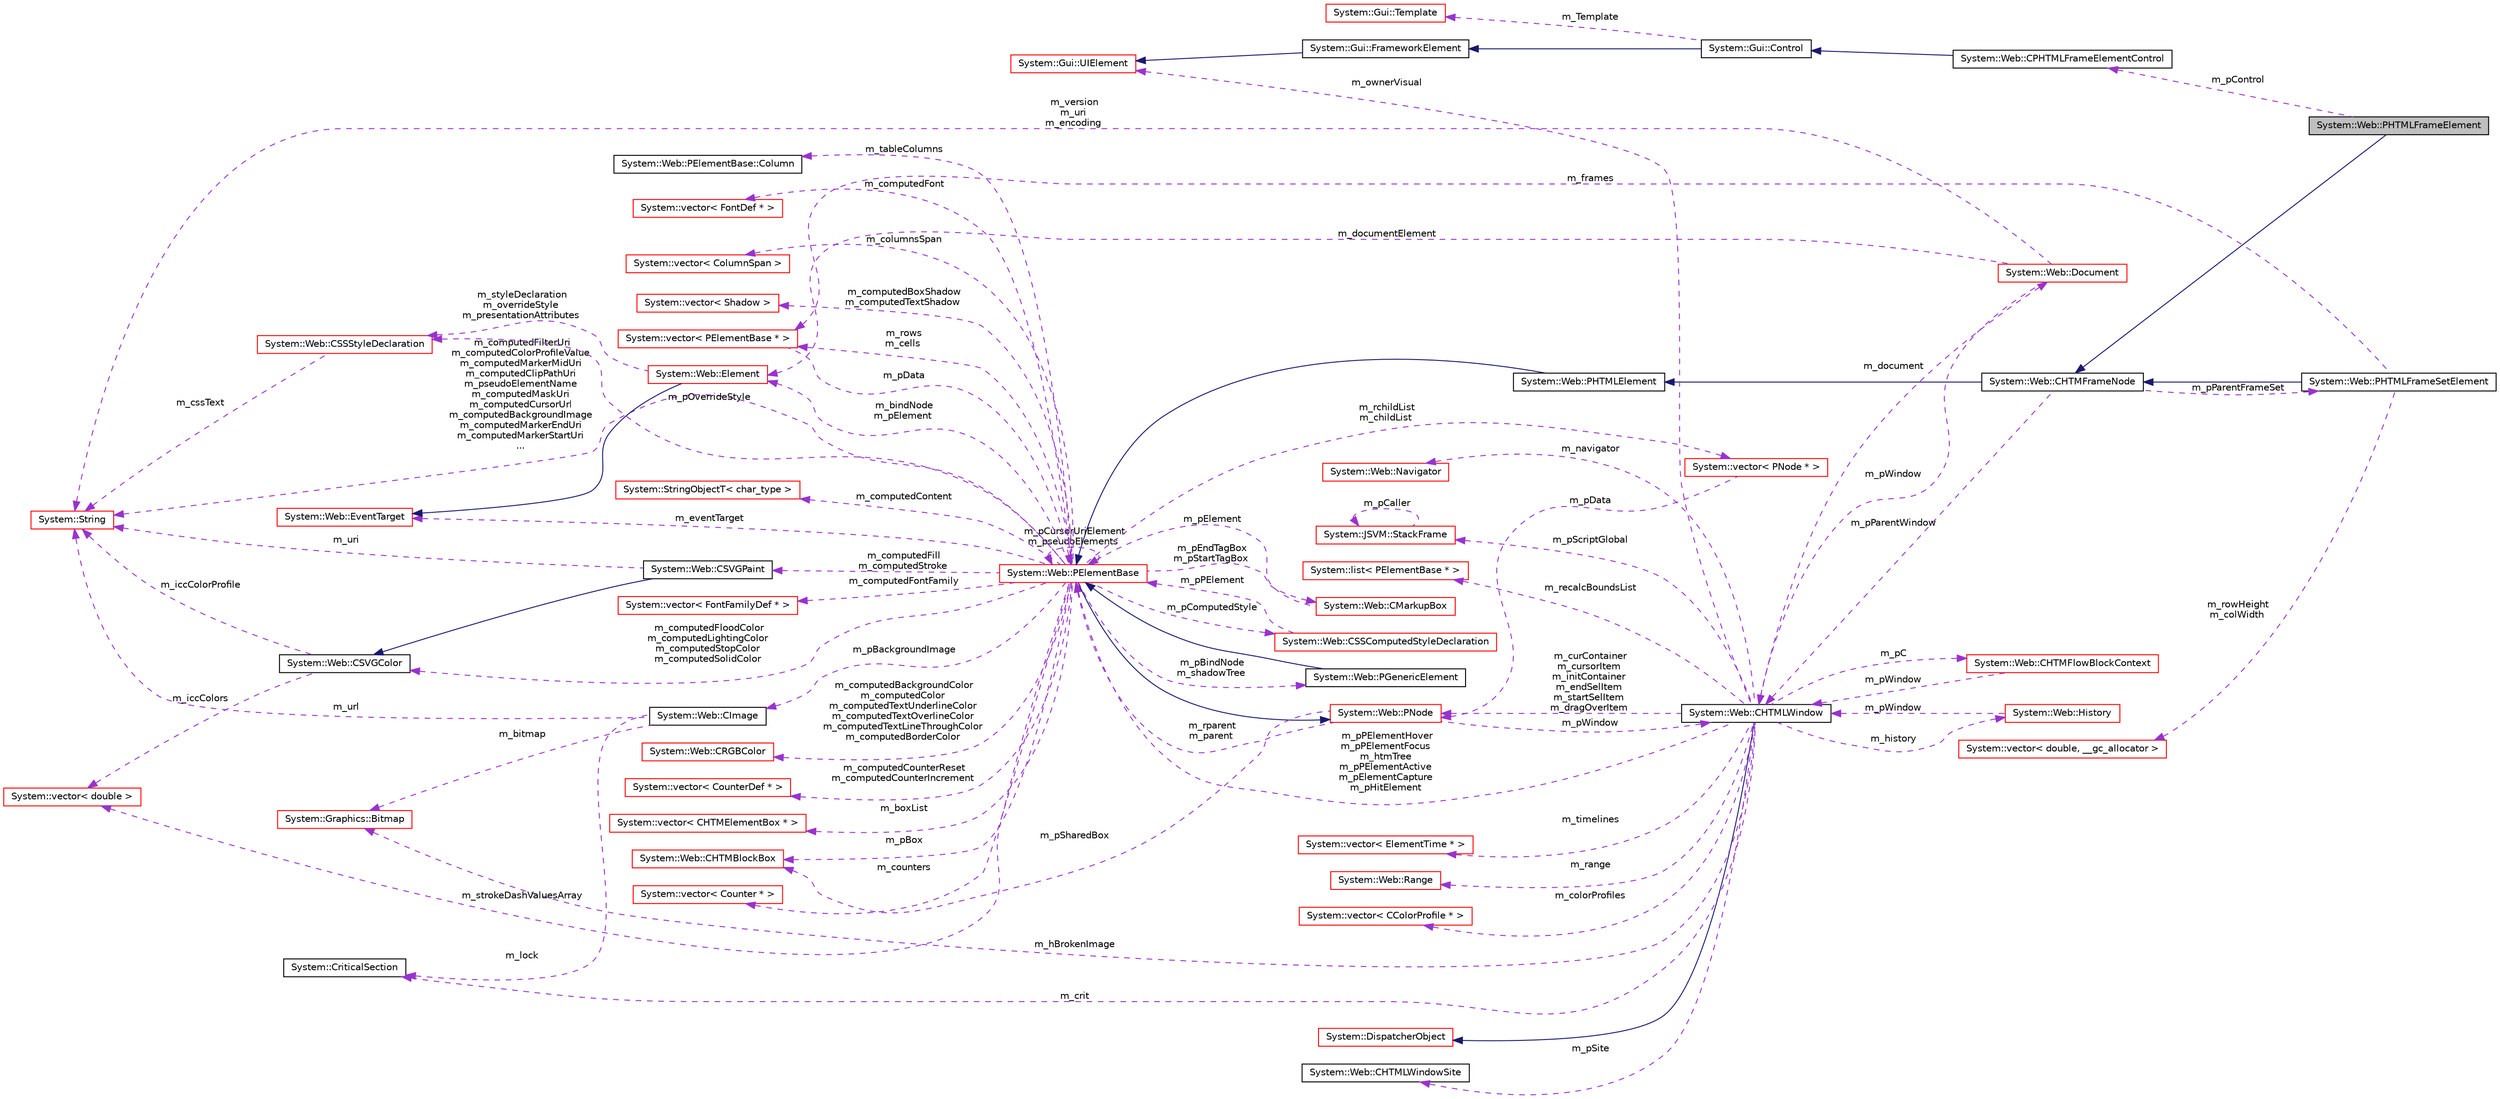 digraph G
{
  edge [fontname="Helvetica",fontsize="10",labelfontname="Helvetica",labelfontsize="10"];
  node [fontname="Helvetica",fontsize="10",shape=record];
  rankdir="LR";
  Node1 [label="System::Web::PHTMLFrameElement",height=0.2,width=0.4,color="black", fillcolor="grey75", style="filled" fontcolor="black"];
  Node2 -> Node1 [dir="back",color="midnightblue",fontsize="10",style="solid",fontname="Helvetica"];
  Node2 [label="System::Web::CHTMFrameNode",height=0.2,width=0.4,color="black", fillcolor="white", style="filled",URL="$class_system_1_1_web_1_1_c_h_t_m_frame_node.html"];
  Node3 -> Node2 [dir="back",color="midnightblue",fontsize="10",style="solid",fontname="Helvetica"];
  Node3 [label="System::Web::PHTMLElement",height=0.2,width=0.4,color="black", fillcolor="white", style="filled",URL="$class_system_1_1_web_1_1_p_h_t_m_l_element.html"];
  Node4 -> Node3 [dir="back",color="midnightblue",fontsize="10",style="solid",fontname="Helvetica"];
  Node4 [label="System::Web::PElementBase",height=0.2,width=0.4,color="red", fillcolor="white", style="filled",URL="$class_system_1_1_web_1_1_p_element_base.html"];
  Node5 -> Node4 [dir="back",color="midnightblue",fontsize="10",style="solid",fontname="Helvetica"];
  Node5 [label="System::Web::PNode",height=0.2,width=0.4,color="red", fillcolor="white", style="filled",URL="$class_system_1_1_web_1_1_p_node.html"];
  Node6 -> Node5 [dir="back",color="darkorchid3",fontsize="10",style="dashed",label=" m_pWindow" ,fontname="Helvetica"];
  Node6 [label="System::Web::CHTMLWindow",height=0.2,width=0.4,color="black", fillcolor="white", style="filled",URL="$class_system_1_1_web_1_1_c_h_t_m_l_window.html"];
  Node7 -> Node6 [dir="back",color="midnightblue",fontsize="10",style="solid",fontname="Helvetica"];
  Node7 [label="System::DispatcherObject",height=0.2,width=0.4,color="red", fillcolor="white", style="filled",URL="$class_system_1_1_dispatcher_object.html"];
  Node8 -> Node6 [dir="back",color="darkorchid3",fontsize="10",style="dashed",label=" m_pSite" ,fontname="Helvetica"];
  Node8 [label="System::Web::CHTMLWindowSite",height=0.2,width=0.4,color="black", fillcolor="white", style="filled",URL="$class_system_1_1_web_1_1_c_h_t_m_l_window_site.html"];
  Node9 -> Node6 [dir="back",color="darkorchid3",fontsize="10",style="dashed",label=" m_document" ,fontname="Helvetica"];
  Node9 [label="System::Web::Document",height=0.2,width=0.4,color="red", fillcolor="white", style="filled",URL="$class_system_1_1_web_1_1_document.html"];
  Node6 -> Node9 [dir="back",color="darkorchid3",fontsize="10",style="dashed",label=" m_pWindow" ,fontname="Helvetica"];
  Node10 -> Node9 [dir="back",color="darkorchid3",fontsize="10",style="dashed",label=" m_version\nm_uri\nm_encoding" ,fontname="Helvetica"];
  Node10 [label="System::String",height=0.2,width=0.4,color="red", fillcolor="white", style="filled",URL="$class_system_1_1_string.html"];
  Node11 -> Node9 [dir="back",color="darkorchid3",fontsize="10",style="dashed",label=" m_documentElement" ,fontname="Helvetica"];
  Node11 [label="System::Web::Element",height=0.2,width=0.4,color="red", fillcolor="white", style="filled",URL="$class_system_1_1_web_1_1_element.html"];
  Node12 -> Node11 [dir="back",color="midnightblue",fontsize="10",style="solid",fontname="Helvetica"];
  Node12 [label="System::Web::EventTarget",height=0.2,width=0.4,color="red", fillcolor="white", style="filled",URL="$class_system_1_1_web_1_1_event_target.html"];
  Node13 -> Node11 [dir="back",color="darkorchid3",fontsize="10",style="dashed",label=" m_styleDeclaration\nm_overrideStyle\nm_presentationAttributes" ,fontname="Helvetica"];
  Node13 [label="System::Web::CSSStyleDeclaration",height=0.2,width=0.4,color="red", fillcolor="white", style="filled",URL="$class_system_1_1_web_1_1_c_s_s_style_declaration.html"];
  Node10 -> Node13 [dir="back",color="darkorchid3",fontsize="10",style="dashed",label=" m_cssText" ,fontname="Helvetica"];
  Node14 -> Node6 [dir="back",color="darkorchid3",fontsize="10",style="dashed",label=" m_crit" ,fontname="Helvetica"];
  Node14 [label="System::CriticalSection",height=0.2,width=0.4,color="black", fillcolor="white", style="filled",URL="$class_system_1_1_critical_section.html"];
  Node15 -> Node6 [dir="back",color="darkorchid3",fontsize="10",style="dashed",label=" m_navigator" ,fontname="Helvetica"];
  Node15 [label="System::Web::Navigator",height=0.2,width=0.4,color="red", fillcolor="white", style="filled",URL="$class_system_1_1_web_1_1_navigator.html"];
  Node16 -> Node6 [dir="back",color="darkorchid3",fontsize="10",style="dashed",label=" m_history" ,fontname="Helvetica"];
  Node16 [label="System::Web::History",height=0.2,width=0.4,color="red", fillcolor="white", style="filled",URL="$class_system_1_1_web_1_1_history.html"];
  Node6 -> Node16 [dir="back",color="darkorchid3",fontsize="10",style="dashed",label=" m_pWindow" ,fontname="Helvetica"];
  Node17 -> Node6 [dir="back",color="darkorchid3",fontsize="10",style="dashed",label=" m_ownerVisual" ,fontname="Helvetica"];
  Node17 [label="System::Gui::UIElement",height=0.2,width=0.4,color="red", fillcolor="white", style="filled",URL="$class_system_1_1_gui_1_1_u_i_element.html"];
  Node18 -> Node6 [dir="back",color="darkorchid3",fontsize="10",style="dashed",label=" m_timelines" ,fontname="Helvetica"];
  Node18 [label="System::vector\< ElementTime * \>",height=0.2,width=0.4,color="red", fillcolor="white", style="filled",URL="$class_system_1_1vector.html"];
  Node19 -> Node6 [dir="back",color="darkorchid3",fontsize="10",style="dashed",label=" m_pC" ,fontname="Helvetica"];
  Node19 [label="System::Web::CHTMFlowBlockContext",height=0.2,width=0.4,color="red", fillcolor="white", style="filled",URL="$class_system_1_1_web_1_1_c_h_t_m_flow_block_context.html"];
  Node6 -> Node19 [dir="back",color="darkorchid3",fontsize="10",style="dashed",label=" m_pWindow" ,fontname="Helvetica"];
  Node20 -> Node6 [dir="back",color="darkorchid3",fontsize="10",style="dashed",label=" m_range" ,fontname="Helvetica"];
  Node20 [label="System::Web::Range",height=0.2,width=0.4,color="red", fillcolor="white", style="filled",URL="$class_system_1_1_web_1_1_range.html"];
  Node5 -> Node6 [dir="back",color="darkorchid3",fontsize="10",style="dashed",label=" m_curContainer\nm_cursorItem\nm_initContainer\nm_endSelItem\nm_startSelItem\nm_dragOverItem" ,fontname="Helvetica"];
  Node21 -> Node6 [dir="back",color="darkorchid3",fontsize="10",style="dashed",label=" m_hBrokenImage" ,fontname="Helvetica"];
  Node21 [label="System::Graphics::Bitmap",height=0.2,width=0.4,color="red", fillcolor="white", style="filled",URL="$class_system_1_1_graphics_1_1_bitmap.html"];
  Node22 -> Node6 [dir="back",color="darkorchid3",fontsize="10",style="dashed",label=" m_colorProfiles" ,fontname="Helvetica"];
  Node22 [label="System::vector\< CColorProfile * \>",height=0.2,width=0.4,color="red", fillcolor="white", style="filled",URL="$class_system_1_1vector.html"];
  Node4 -> Node6 [dir="back",color="darkorchid3",fontsize="10",style="dashed",label=" m_pPElementHover\nm_pPElementFocus\nm_htmTree\nm_pPElementActive\nm_pElementCapture\nm_pHitElement" ,fontname="Helvetica"];
  Node23 -> Node6 [dir="back",color="darkorchid3",fontsize="10",style="dashed",label=" m_pScriptGlobal" ,fontname="Helvetica"];
  Node23 [label="System::JSVM::StackFrame",height=0.2,width=0.4,color="red", fillcolor="white", style="filled",URL="$class_system_1_1_j_s_v_m_1_1_stack_frame.html"];
  Node23 -> Node23 [dir="back",color="darkorchid3",fontsize="10",style="dashed",label=" m_pCaller" ,fontname="Helvetica"];
  Node24 -> Node6 [dir="back",color="darkorchid3",fontsize="10",style="dashed",label=" m_recalcBoundsList" ,fontname="Helvetica"];
  Node24 [label="System::list\< PElementBase * \>",height=0.2,width=0.4,color="red", fillcolor="white", style="filled",URL="$class_system_1_1list.html"];
  Node4 -> Node5 [dir="back",color="darkorchid3",fontsize="10",style="dashed",label=" m_rparent\nm_parent" ,fontname="Helvetica"];
  Node25 -> Node5 [dir="back",color="darkorchid3",fontsize="10",style="dashed",label=" m_pSharedBox" ,fontname="Helvetica"];
  Node25 [label="System::Web::CHTMBlockBox",height=0.2,width=0.4,color="red", fillcolor="white", style="filled",URL="$class_system_1_1_web_1_1_c_h_t_m_block_box.html"];
  Node12 -> Node4 [dir="back",color="darkorchid3",fontsize="10",style="dashed",label=" m_eventTarget" ,fontname="Helvetica"];
  Node26 -> Node4 [dir="back",color="darkorchid3",fontsize="10",style="dashed",label=" m_computedBackgroundColor\nm_computedColor\nm_computedTextUnderlineColor\nm_computedTextOverlineColor\nm_computedTextLineThroughColor\nm_computedBorderColor" ,fontname="Helvetica"];
  Node26 [label="System::Web::CRGBColor",height=0.2,width=0.4,color="red", fillcolor="white", style="filled",URL="$class_system_1_1_web_1_1_c_r_g_b_color.html"];
  Node27 -> Node4 [dir="back",color="darkorchid3",fontsize="10",style="dashed",label=" m_computedCounterReset\nm_computedCounterIncrement" ,fontname="Helvetica"];
  Node27 [label="System::vector\< CounterDef * \>",height=0.2,width=0.4,color="red", fillcolor="white", style="filled",URL="$class_system_1_1vector.html"];
  Node28 -> Node4 [dir="back",color="darkorchid3",fontsize="10",style="dashed",label=" m_boxList" ,fontname="Helvetica"];
  Node28 [label="System::vector\< CHTMElementBox * \>",height=0.2,width=0.4,color="red", fillcolor="white", style="filled",URL="$class_system_1_1vector.html"];
  Node29 -> Node4 [dir="back",color="darkorchid3",fontsize="10",style="dashed",label=" m_counters" ,fontname="Helvetica"];
  Node29 [label="System::vector\< Counter * \>",height=0.2,width=0.4,color="red", fillcolor="white", style="filled",URL="$class_system_1_1vector.html"];
  Node30 -> Node4 [dir="back",color="darkorchid3",fontsize="10",style="dashed",label=" m_tableColumns" ,fontname="Helvetica"];
  Node30 [label="System::Web::PElementBase::Column",height=0.2,width=0.4,color="black", fillcolor="white", style="filled",URL="$struct_system_1_1_web_1_1_p_element_base_1_1_column.html"];
  Node31 -> Node4 [dir="back",color="darkorchid3",fontsize="10",style="dashed",label=" m_pBackgroundImage" ,fontname="Helvetica"];
  Node31 [label="System::Web::CImage",height=0.2,width=0.4,color="black", fillcolor="white", style="filled",URL="$class_system_1_1_web_1_1_c_image.html"];
  Node14 -> Node31 [dir="back",color="darkorchid3",fontsize="10",style="dashed",label=" m_lock" ,fontname="Helvetica"];
  Node10 -> Node31 [dir="back",color="darkorchid3",fontsize="10",style="dashed",label=" m_url" ,fontname="Helvetica"];
  Node21 -> Node31 [dir="back",color="darkorchid3",fontsize="10",style="dashed",label=" m_bitmap" ,fontname="Helvetica"];
  Node32 -> Node4 [dir="back",color="darkorchid3",fontsize="10",style="dashed",label=" m_pEndTagBox\nm_pStartTagBox" ,fontname="Helvetica"];
  Node32 [label="System::Web::CMarkupBox",height=0.2,width=0.4,color="red", fillcolor="white", style="filled",URL="$class_system_1_1_web_1_1_c_markup_box.html"];
  Node4 -> Node32 [dir="back",color="darkorchid3",fontsize="10",style="dashed",label=" m_pElement" ,fontname="Helvetica"];
  Node33 -> Node4 [dir="back",color="darkorchid3",fontsize="10",style="dashed",label=" m_rows\nm_cells" ,fontname="Helvetica"];
  Node33 [label="System::vector\< PElementBase * \>",height=0.2,width=0.4,color="red", fillcolor="white", style="filled",URL="$class_system_1_1vector.html"];
  Node4 -> Node33 [dir="back",color="darkorchid3",fontsize="10",style="dashed",label=" m_pData" ,fontname="Helvetica"];
  Node34 -> Node4 [dir="back",color="darkorchid3",fontsize="10",style="dashed",label=" m_computedFill\nm_computedStroke" ,fontname="Helvetica"];
  Node34 [label="System::Web::CSVGPaint",height=0.2,width=0.4,color="black", fillcolor="white", style="filled",URL="$class_system_1_1_web_1_1_c_s_v_g_paint.html"];
  Node35 -> Node34 [dir="back",color="midnightblue",fontsize="10",style="solid",fontname="Helvetica"];
  Node35 [label="System::Web::CSVGColor",height=0.2,width=0.4,color="black", fillcolor="white", style="filled",URL="$class_system_1_1_web_1_1_c_s_v_g_color.html"];
  Node10 -> Node35 [dir="back",color="darkorchid3",fontsize="10",style="dashed",label=" m_iccColorProfile" ,fontname="Helvetica"];
  Node36 -> Node35 [dir="back",color="darkorchid3",fontsize="10",style="dashed",label=" m_iccColors" ,fontname="Helvetica"];
  Node36 [label="System::vector\< double \>",height=0.2,width=0.4,color="red", fillcolor="white", style="filled",URL="$class_system_1_1vector.html"];
  Node10 -> Node34 [dir="back",color="darkorchid3",fontsize="10",style="dashed",label=" m_uri" ,fontname="Helvetica"];
  Node37 -> Node4 [dir="back",color="darkorchid3",fontsize="10",style="dashed",label=" m_computedFont" ,fontname="Helvetica"];
  Node37 [label="System::vector\< FontDef * \>",height=0.2,width=0.4,color="red", fillcolor="white", style="filled",URL="$class_system_1_1vector.html"];
  Node38 -> Node4 [dir="back",color="darkorchid3",fontsize="10",style="dashed",label=" m_columnsSpan" ,fontname="Helvetica"];
  Node38 [label="System::vector\< ColumnSpan \>",height=0.2,width=0.4,color="red", fillcolor="white", style="filled",URL="$class_system_1_1vector.html"];
  Node39 -> Node4 [dir="back",color="darkorchid3",fontsize="10",style="dashed",label=" m_pComputedStyle" ,fontname="Helvetica"];
  Node39 [label="System::Web::CSSComputedStyleDeclaration",height=0.2,width=0.4,color="red", fillcolor="white", style="filled",URL="$class_system_1_1_web_1_1_c_s_s_computed_style_declaration.html"];
  Node4 -> Node39 [dir="back",color="darkorchid3",fontsize="10",style="dashed",label=" m_pPElement" ,fontname="Helvetica"];
  Node40 -> Node4 [dir="back",color="darkorchid3",fontsize="10",style="dashed",label=" m_rchildList\nm_childList" ,fontname="Helvetica"];
  Node40 [label="System::vector\< PNode * \>",height=0.2,width=0.4,color="red", fillcolor="white", style="filled",URL="$class_system_1_1vector.html"];
  Node5 -> Node40 [dir="back",color="darkorchid3",fontsize="10",style="dashed",label=" m_pData" ,fontname="Helvetica"];
  Node10 -> Node4 [dir="back",color="darkorchid3",fontsize="10",style="dashed",label=" m_computedFilterUri\nm_computedColorProfileValue\nm_computedMarkerMidUri\nm_computedClipPathUri\nm_pseudoElementName\nm_computedMaskUri\nm_computedCursorUrl\nm_computedBackgroundImage\nm_computedMarkerEndUri\nm_computedMarkerStartUri\n..." ,fontname="Helvetica"];
  Node13 -> Node4 [dir="back",color="darkorchid3",fontsize="10",style="dashed",label=" m_pOverrideStyle" ,fontname="Helvetica"];
  Node41 -> Node4 [dir="back",color="darkorchid3",fontsize="10",style="dashed",label=" m_pBindNode\nm_shadowTree" ,fontname="Helvetica"];
  Node41 [label="System::Web::PGenericElement",height=0.2,width=0.4,color="black", fillcolor="white", style="filled",URL="$class_system_1_1_web_1_1_p_generic_element.html"];
  Node4 -> Node41 [dir="back",color="midnightblue",fontsize="10",style="solid",fontname="Helvetica"];
  Node35 -> Node4 [dir="back",color="darkorchid3",fontsize="10",style="dashed",label=" m_computedFloodColor\nm_computedLightingColor\nm_computedStopColor\nm_computedSolidColor" ,fontname="Helvetica"];
  Node42 -> Node4 [dir="back",color="darkorchid3",fontsize="10",style="dashed",label=" m_computedBoxShadow\nm_computedTextShadow" ,fontname="Helvetica"];
  Node42 [label="System::vector\< Shadow \>",height=0.2,width=0.4,color="red", fillcolor="white", style="filled",URL="$class_system_1_1vector.html"];
  Node11 -> Node4 [dir="back",color="darkorchid3",fontsize="10",style="dashed",label=" m_bindNode\nm_pElement" ,fontname="Helvetica"];
  Node4 -> Node4 [dir="back",color="darkorchid3",fontsize="10",style="dashed",label=" m_pCursorUriElement\nm_pseudoElements" ,fontname="Helvetica"];
  Node25 -> Node4 [dir="back",color="darkorchid3",fontsize="10",style="dashed",label=" m_pBox" ,fontname="Helvetica"];
  Node36 -> Node4 [dir="back",color="darkorchid3",fontsize="10",style="dashed",label=" m_strokeDashValuesArray" ,fontname="Helvetica"];
  Node43 -> Node4 [dir="back",color="darkorchid3",fontsize="10",style="dashed",label=" m_computedContent" ,fontname="Helvetica"];
  Node43 [label="System::StringObjectT\< char_type \>",height=0.2,width=0.4,color="red", fillcolor="white", style="filled",URL="$class_system_1_1_string_object_t.html"];
  Node44 -> Node4 [dir="back",color="darkorchid3",fontsize="10",style="dashed",label=" m_computedFontFamily" ,fontname="Helvetica"];
  Node44 [label="System::vector\< FontFamilyDef * \>",height=0.2,width=0.4,color="red", fillcolor="white", style="filled",URL="$class_system_1_1vector.html"];
  Node6 -> Node2 [dir="back",color="darkorchid3",fontsize="10",style="dashed",label=" m_pParentWindow" ,fontname="Helvetica"];
  Node45 -> Node2 [dir="back",color="darkorchid3",fontsize="10",style="dashed",label=" m_pParentFrameSet" ,fontname="Helvetica"];
  Node45 [label="System::Web::PHTMLFrameSetElement",height=0.2,width=0.4,color="black", fillcolor="white", style="filled",URL="$class_system_1_1_web_1_1_p_h_t_m_l_frame_set_element.html"];
  Node2 -> Node45 [dir="back",color="midnightblue",fontsize="10",style="solid",fontname="Helvetica"];
  Node33 -> Node45 [dir="back",color="darkorchid3",fontsize="10",style="dashed",label=" m_frames" ,fontname="Helvetica"];
  Node46 -> Node45 [dir="back",color="darkorchid3",fontsize="10",style="dashed",label=" m_rowHeight\nm_colWidth" ,fontname="Helvetica"];
  Node46 [label="System::vector\< double, __gc_allocator \>",height=0.2,width=0.4,color="red", fillcolor="white", style="filled",URL="$class_system_1_1vector.html"];
  Node47 -> Node1 [dir="back",color="darkorchid3",fontsize="10",style="dashed",label=" m_pControl" ,fontname="Helvetica"];
  Node47 [label="System::Web::CPHTMLFrameElementControl",height=0.2,width=0.4,color="black", fillcolor="white", style="filled",URL="$class_system_1_1_web_1_1_c_p_h_t_m_l_frame_element_control.html"];
  Node48 -> Node47 [dir="back",color="midnightblue",fontsize="10",style="solid",fontname="Helvetica"];
  Node48 [label="System::Gui::Control",height=0.2,width=0.4,color="black", fillcolor="white", style="filled",URL="$class_system_1_1_gui_1_1_control.html"];
  Node49 -> Node48 [dir="back",color="midnightblue",fontsize="10",style="solid",fontname="Helvetica"];
  Node49 [label="System::Gui::FrameworkElement",height=0.2,width=0.4,color="black", fillcolor="white", style="filled",URL="$class_system_1_1_gui_1_1_framework_element.html"];
  Node17 -> Node49 [dir="back",color="midnightblue",fontsize="10",style="solid",fontname="Helvetica"];
  Node50 -> Node48 [dir="back",color="darkorchid3",fontsize="10",style="dashed",label=" m_Template" ,fontname="Helvetica"];
  Node50 [label="System::Gui::Template",height=0.2,width=0.4,color="red", fillcolor="white", style="filled",URL="$class_system_1_1_gui_1_1_template.html"];
}
